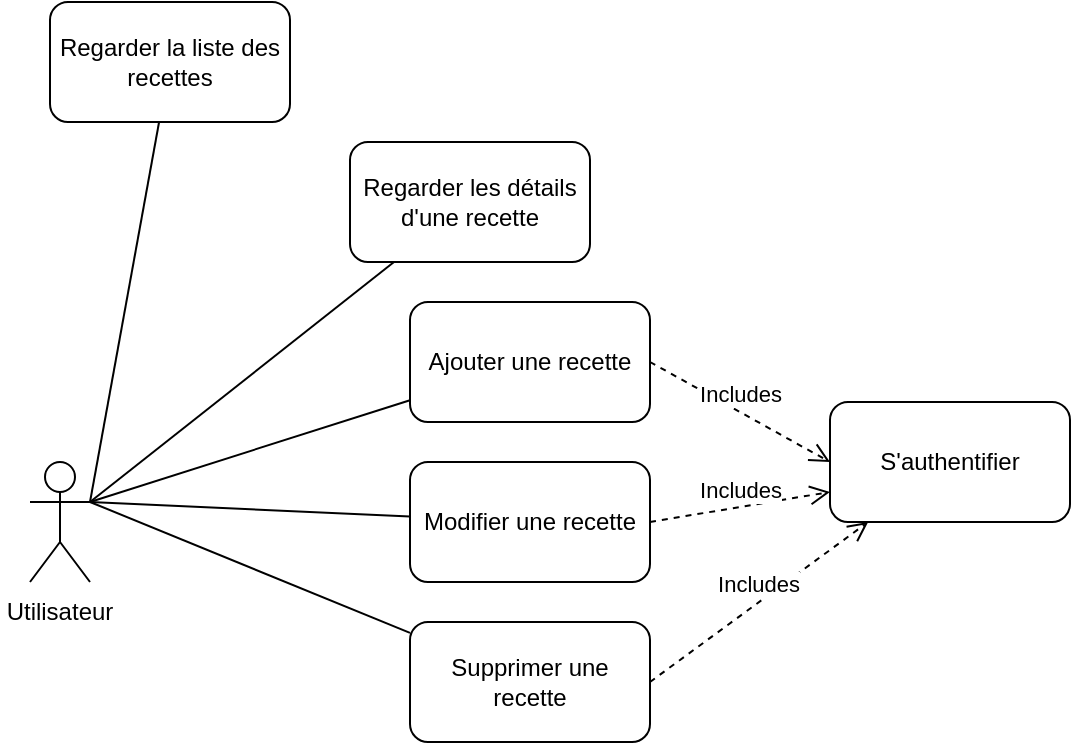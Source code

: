<mxfile version="22.0.8" type="device">
  <diagram name="Page-1" id="Vu23VNEdUQRpcbm-g7k7">
    <mxGraphModel dx="1434" dy="796" grid="1" gridSize="10" guides="1" tooltips="1" connect="1" arrows="1" fold="1" page="1" pageScale="1" pageWidth="827" pageHeight="1169" math="0" shadow="0">
      <root>
        <mxCell id="0" />
        <mxCell id="1" parent="0" />
        <UserObject label="Actor" id="DHGYQqxSiyU091aZgHyU-5">
          <mxCell style="shape=umlActor;verticalLabelPosition=bottom;verticalAlign=top;html=1;outlineConnect=0;overflow=block;noLabel=1;" vertex="1" parent="1">
            <mxGeometry x="30" y="450" width="30" height="60" as="geometry" />
          </mxCell>
        </UserObject>
        <mxCell id="DHGYQqxSiyU091aZgHyU-6" value="Utilisateur" style="text;html=1;strokeColor=none;fillColor=none;align=center;verticalAlign=middle;whiteSpace=wrap;rounded=0;" vertex="1" parent="1">
          <mxGeometry x="15" y="510" width="60" height="30" as="geometry" />
        </mxCell>
        <mxCell id="DHGYQqxSiyU091aZgHyU-7" value="" style="endArrow=none;html=1;rounded=0;" edge="1" parent="1" target="DHGYQqxSiyU091aZgHyU-8">
          <mxGeometry width="50" height="50" relative="1" as="geometry">
            <mxPoint x="60" y="470" as="sourcePoint" />
            <mxPoint x="140" y="300" as="targetPoint" />
          </mxGeometry>
        </mxCell>
        <mxCell id="DHGYQqxSiyU091aZgHyU-8" value="Regarder la liste des recettes" style="rounded=1;whiteSpace=wrap;html=1;" vertex="1" parent="1">
          <mxGeometry x="40" y="220" width="120" height="60" as="geometry" />
        </mxCell>
        <mxCell id="DHGYQqxSiyU091aZgHyU-9" value="" style="endArrow=none;html=1;rounded=0;" edge="1" parent="1" target="DHGYQqxSiyU091aZgHyU-10">
          <mxGeometry width="50" height="50" relative="1" as="geometry">
            <mxPoint x="60" y="470" as="sourcePoint" />
            <mxPoint x="180" y="470" as="targetPoint" />
          </mxGeometry>
        </mxCell>
        <mxCell id="DHGYQqxSiyU091aZgHyU-10" value="Regarder les détails d&#39;une recette" style="rounded=1;whiteSpace=wrap;html=1;" vertex="1" parent="1">
          <mxGeometry x="190" y="290" width="120" height="60" as="geometry" />
        </mxCell>
        <mxCell id="DHGYQqxSiyU091aZgHyU-12" value="" style="endArrow=none;html=1;rounded=0;" edge="1" parent="1" target="DHGYQqxSiyU091aZgHyU-13">
          <mxGeometry width="50" height="50" relative="1" as="geometry">
            <mxPoint x="60" y="470" as="sourcePoint" />
            <mxPoint x="210" y="470" as="targetPoint" />
          </mxGeometry>
        </mxCell>
        <mxCell id="DHGYQqxSiyU091aZgHyU-13" value="Ajouter une recette" style="rounded=1;whiteSpace=wrap;html=1;" vertex="1" parent="1">
          <mxGeometry x="220" y="370" width="120" height="60" as="geometry" />
        </mxCell>
        <mxCell id="DHGYQqxSiyU091aZgHyU-14" value="" style="endArrow=none;html=1;rounded=0;exitX=1;exitY=0.333;exitDx=0;exitDy=0;exitPerimeter=0;" edge="1" parent="1" source="DHGYQqxSiyU091aZgHyU-5" target="DHGYQqxSiyU091aZgHyU-15">
          <mxGeometry width="50" height="50" relative="1" as="geometry">
            <mxPoint x="390" y="430" as="sourcePoint" />
            <mxPoint x="210" y="520" as="targetPoint" />
          </mxGeometry>
        </mxCell>
        <mxCell id="DHGYQqxSiyU091aZgHyU-15" value="Modifier une recette" style="rounded=1;whiteSpace=wrap;html=1;" vertex="1" parent="1">
          <mxGeometry x="220" y="450" width="120" height="60" as="geometry" />
        </mxCell>
        <mxCell id="DHGYQqxSiyU091aZgHyU-16" value="" style="endArrow=none;html=1;rounded=0;exitX=1;exitY=0.333;exitDx=0;exitDy=0;exitPerimeter=0;" edge="1" parent="1" source="DHGYQqxSiyU091aZgHyU-5" target="DHGYQqxSiyU091aZgHyU-17">
          <mxGeometry width="50" height="50" relative="1" as="geometry">
            <mxPoint x="390" y="430" as="sourcePoint" />
            <mxPoint x="220" y="550" as="targetPoint" />
          </mxGeometry>
        </mxCell>
        <mxCell id="DHGYQqxSiyU091aZgHyU-17" value="Supprimer une recette" style="rounded=1;whiteSpace=wrap;html=1;" vertex="1" parent="1">
          <mxGeometry x="220" y="530" width="120" height="60" as="geometry" />
        </mxCell>
        <mxCell id="DHGYQqxSiyU091aZgHyU-18" value="Includes" style="html=1;verticalAlign=bottom;endArrow=open;dashed=1;endSize=8;curved=0;rounded=0;exitX=1;exitY=0.5;exitDx=0;exitDy=0;entryX=0;entryY=0.5;entryDx=0;entryDy=0;" edge="1" parent="1" source="DHGYQqxSiyU091aZgHyU-13" target="DHGYQqxSiyU091aZgHyU-21">
          <mxGeometry relative="1" as="geometry">
            <mxPoint x="450" y="410" as="sourcePoint" />
            <mxPoint x="480" y="450" as="targetPoint" />
          </mxGeometry>
        </mxCell>
        <mxCell id="DHGYQqxSiyU091aZgHyU-19" value="Includes" style="html=1;verticalAlign=bottom;endArrow=open;dashed=1;endSize=8;curved=0;rounded=0;exitX=1;exitY=0.5;exitDx=0;exitDy=0;entryX=0;entryY=0.75;entryDx=0;entryDy=0;" edge="1" parent="1" target="DHGYQqxSiyU091aZgHyU-21">
          <mxGeometry relative="1" as="geometry">
            <mxPoint x="340" y="480" as="sourcePoint" />
            <mxPoint x="480" y="450" as="targetPoint" />
          </mxGeometry>
        </mxCell>
        <mxCell id="DHGYQqxSiyU091aZgHyU-20" value="Includes" style="html=1;verticalAlign=bottom;endArrow=open;dashed=1;endSize=8;curved=0;rounded=0;exitX=1;exitY=0.5;exitDx=0;exitDy=0;" edge="1" parent="1" source="DHGYQqxSiyU091aZgHyU-17" target="DHGYQqxSiyU091aZgHyU-21">
          <mxGeometry relative="1" as="geometry">
            <mxPoint x="380" y="490" as="sourcePoint" />
            <mxPoint x="480" y="450" as="targetPoint" />
          </mxGeometry>
        </mxCell>
        <mxCell id="DHGYQqxSiyU091aZgHyU-21" value="S&#39;authentifier" style="rounded=1;whiteSpace=wrap;html=1;" vertex="1" parent="1">
          <mxGeometry x="430" y="420" width="120" height="60" as="geometry" />
        </mxCell>
      </root>
    </mxGraphModel>
  </diagram>
</mxfile>
